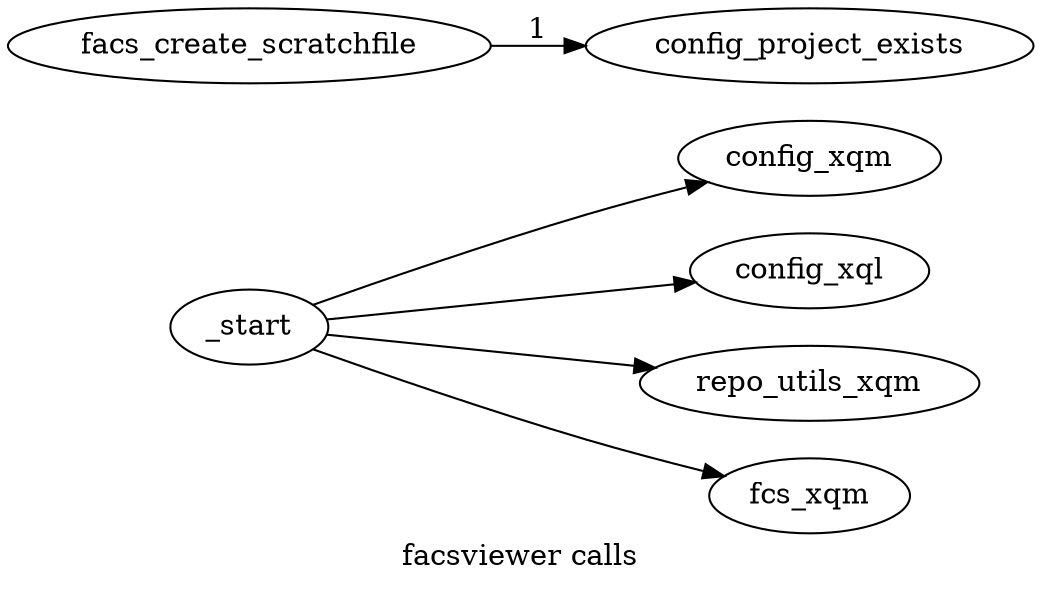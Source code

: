  /* dot -ofacsviewer_calls.png -Tpng facsviewer_calls.dot */ 
digraph facsviewer_calls {
label="facsviewer calls";
rankdir=LR;
_start -> config_xqm ;
_start -> config_xql ;
_start -> repo_utils_xqm ;
_start -> fcs_xqm ;
facs_create_scratchfile -> config_project_exists [label= 1 ];
}
